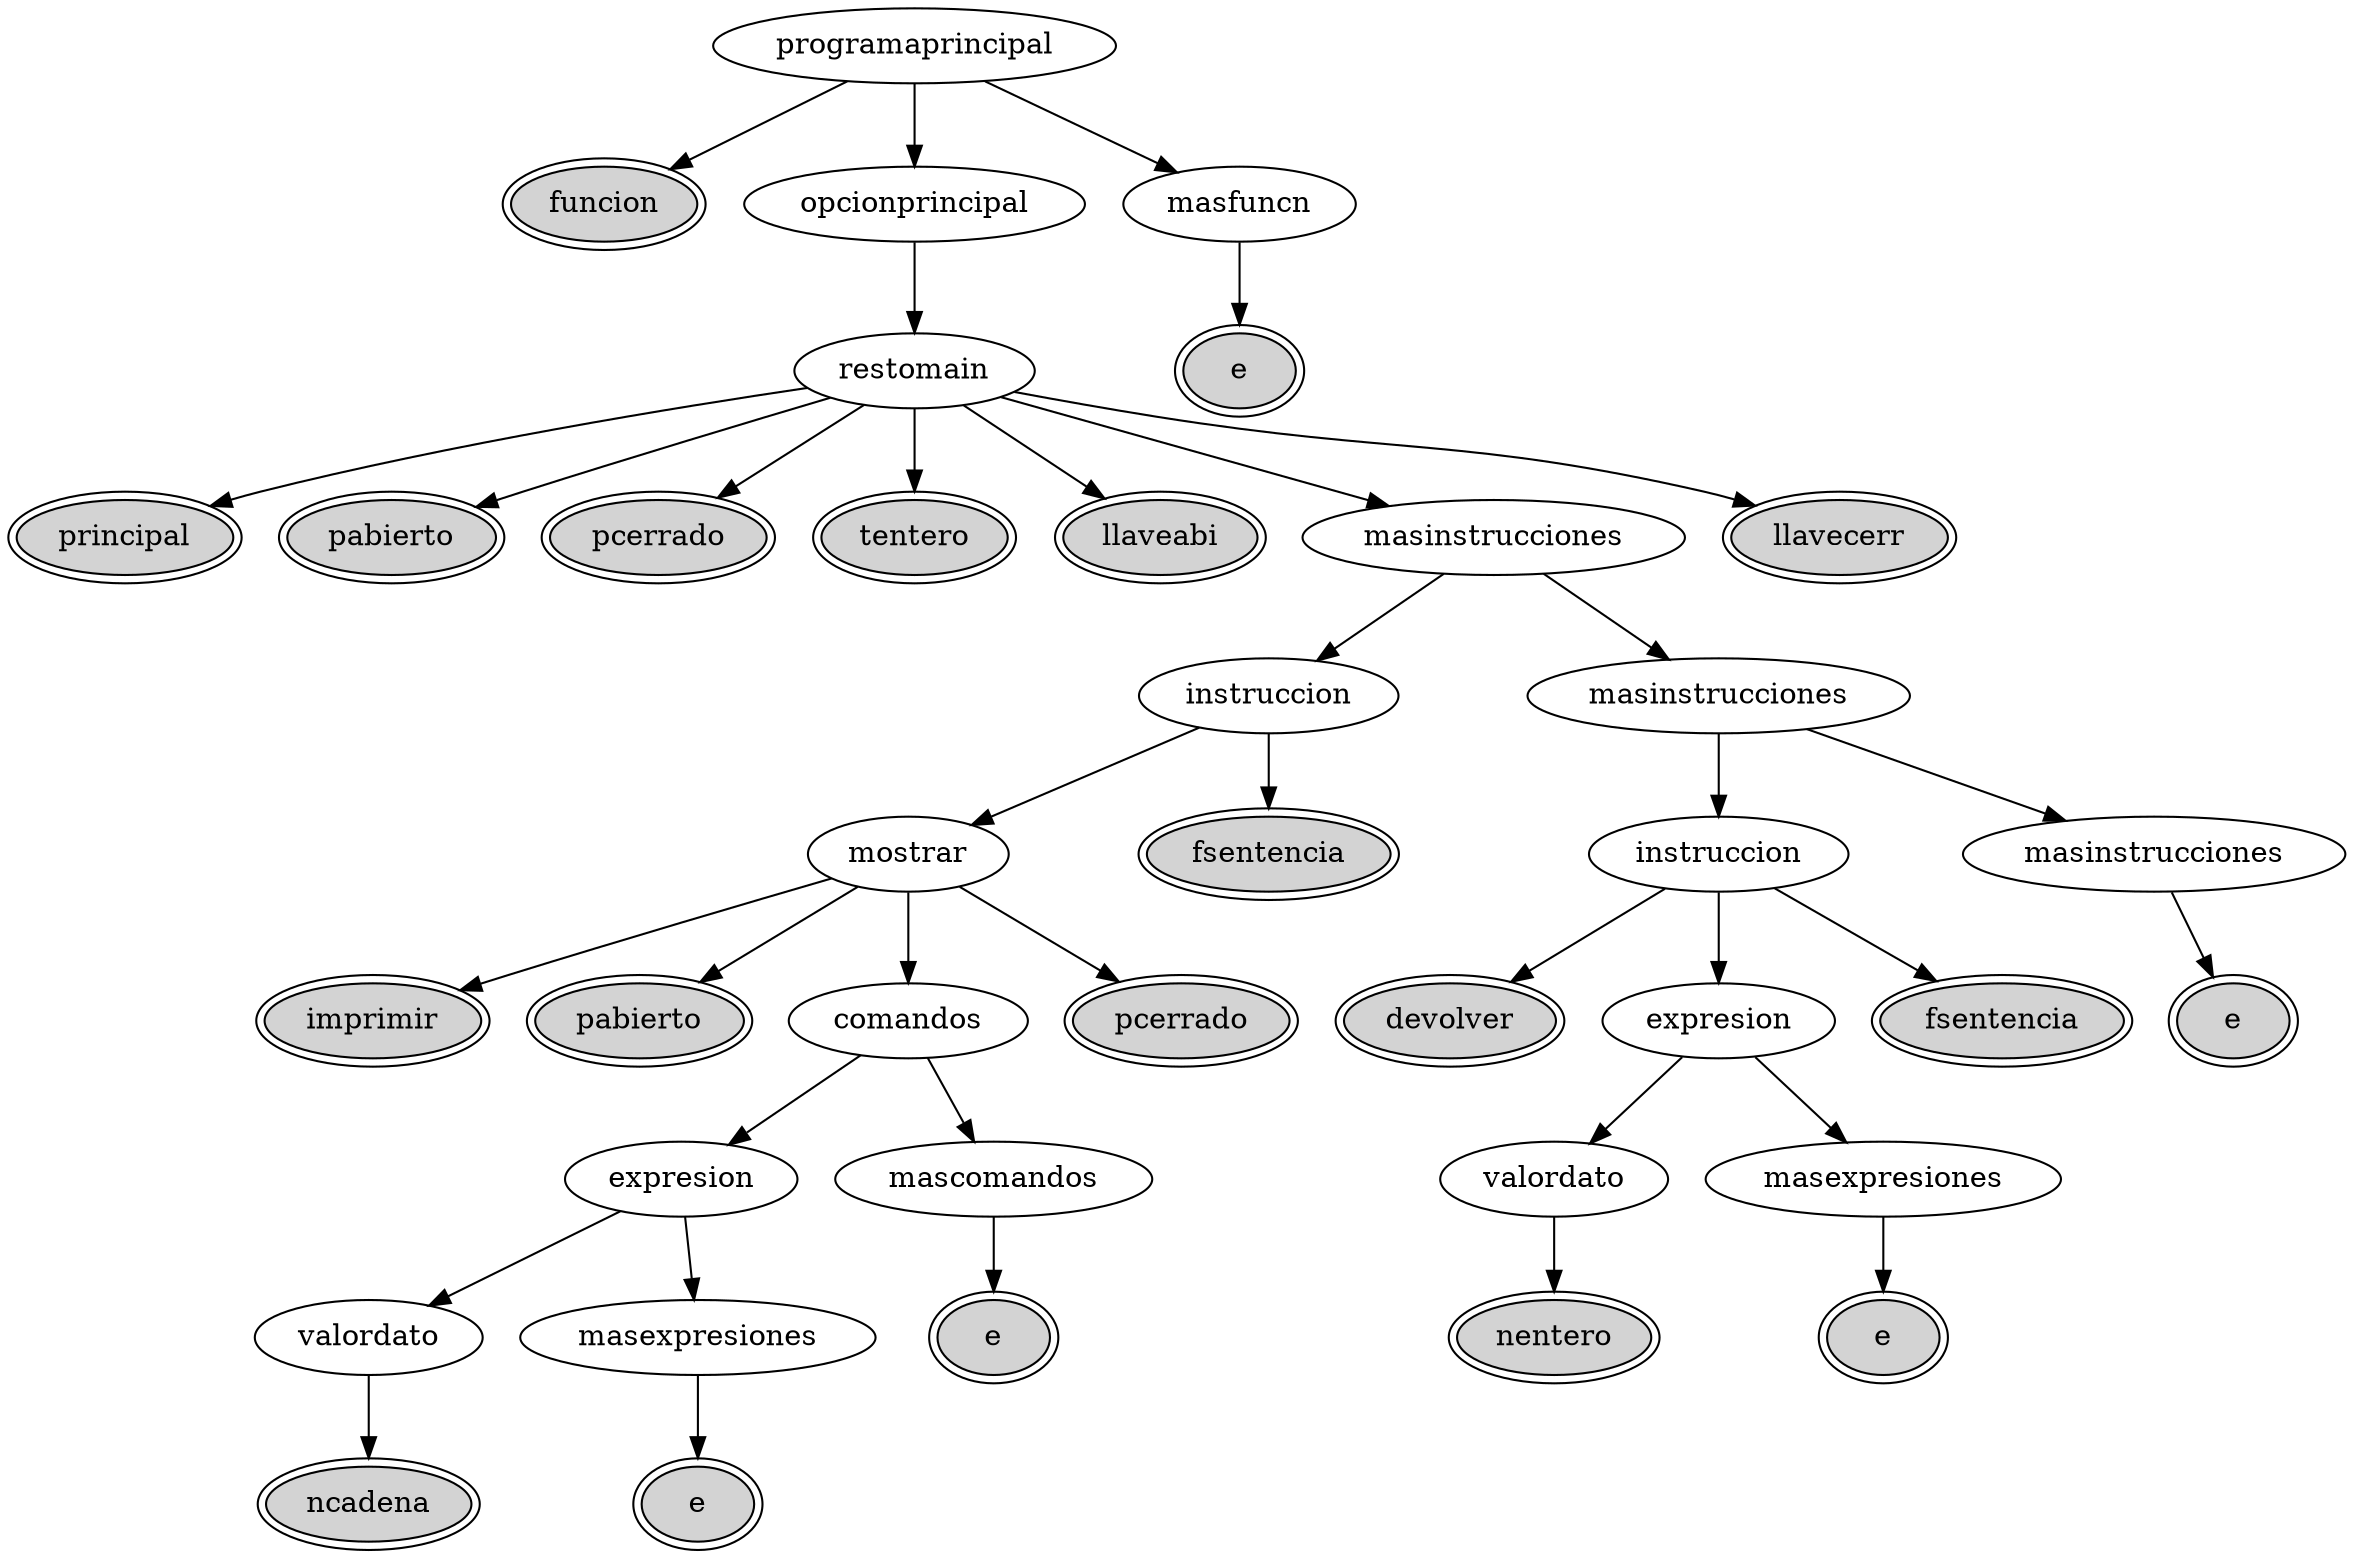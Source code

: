 digraph {
	1 [label=programaprincipal fillcolor=white style=filled]
	1 -> 2
	2 [label=funcion fillcolor=lightgrey peripheries=2 style=filled]
	1 -> 3
	3 [label=opcionprincipal fillcolor=white style=filled]
	3 -> 5
	5 [label=restomain fillcolor=white style=filled]
	5 -> 6
	6 [label=principal fillcolor=lightgrey peripheries=2 style=filled]
	5 -> 7
	7 [label=pabierto fillcolor=lightgrey peripheries=2 style=filled]
	5 -> 8
	8 [label=pcerrado fillcolor=lightgrey peripheries=2 style=filled]
	5 -> 9
	9 [label=tentero fillcolor=lightgrey peripheries=2 style=filled]
	5 -> 10
	10 [label=llaveabi fillcolor=lightgrey peripheries=2 style=filled]
	5 -> 11
	11 [label=masinstrucciones fillcolor=white style=filled]
	11 -> 13
	13 [label=instruccion fillcolor=white style=filled]
	13 -> 15
	15 [label=mostrar fillcolor=white style=filled]
	15 -> 17
	17 [label=imprimir fillcolor=lightgrey peripheries=2 style=filled]
	15 -> 18
	18 [label=pabierto fillcolor=lightgrey peripheries=2 style=filled]
	15 -> 19
	19 [label=comandos fillcolor=white style=filled]
	19 -> 21
	21 [label=expresion fillcolor=white style=filled]
	21 -> 23
	23 [label=valordato fillcolor=white style=filled]
	23 -> 25
	25 [label=ncadena fillcolor=lightgrey peripheries=2 style=filled]
	21 -> 24
	24 [label=masexpresiones fillcolor=white style=filled]
	24 -> 26
	26 [label=e fillcolor=lightgrey peripheries=2 style=filled]
	19 -> 22
	22 [label=mascomandos fillcolor=white style=filled]
	22 -> 27
	27 [label=e fillcolor=lightgrey peripheries=2 style=filled]
	15 -> 20
	20 [label=pcerrado fillcolor=lightgrey peripheries=2 style=filled]
	13 -> 16
	16 [label=fsentencia fillcolor=lightgrey peripheries=2 style=filled]
	11 -> 14
	14 [label=masinstrucciones fillcolor=white style=filled]
	14 -> 28
	28 [label=instruccion fillcolor=white style=filled]
	28 -> 30
	30 [label=devolver fillcolor=lightgrey peripheries=2 style=filled]
	28 -> 31
	31 [label=expresion fillcolor=white style=filled]
	31 -> 33
	33 [label=valordato fillcolor=white style=filled]
	33 -> 35
	35 [label=nentero fillcolor=lightgrey peripheries=2 style=filled]
	31 -> 34
	34 [label=masexpresiones fillcolor=white style=filled]
	34 -> 36
	36 [label=e fillcolor=lightgrey peripheries=2 style=filled]
	28 -> 32
	32 [label=fsentencia fillcolor=lightgrey peripheries=2 style=filled]
	14 -> 29
	29 [label=masinstrucciones fillcolor=white style=filled]
	29 -> 37
	37 [label=e fillcolor=lightgrey peripheries=2 style=filled]
	5 -> 12
	12 [label=llavecerr fillcolor=lightgrey peripheries=2 style=filled]
	1 -> 4
	4 [label=masfuncn fillcolor=white style=filled]
	4 -> 38
	38 [label=e fillcolor=lightgrey peripheries=2 style=filled]
}